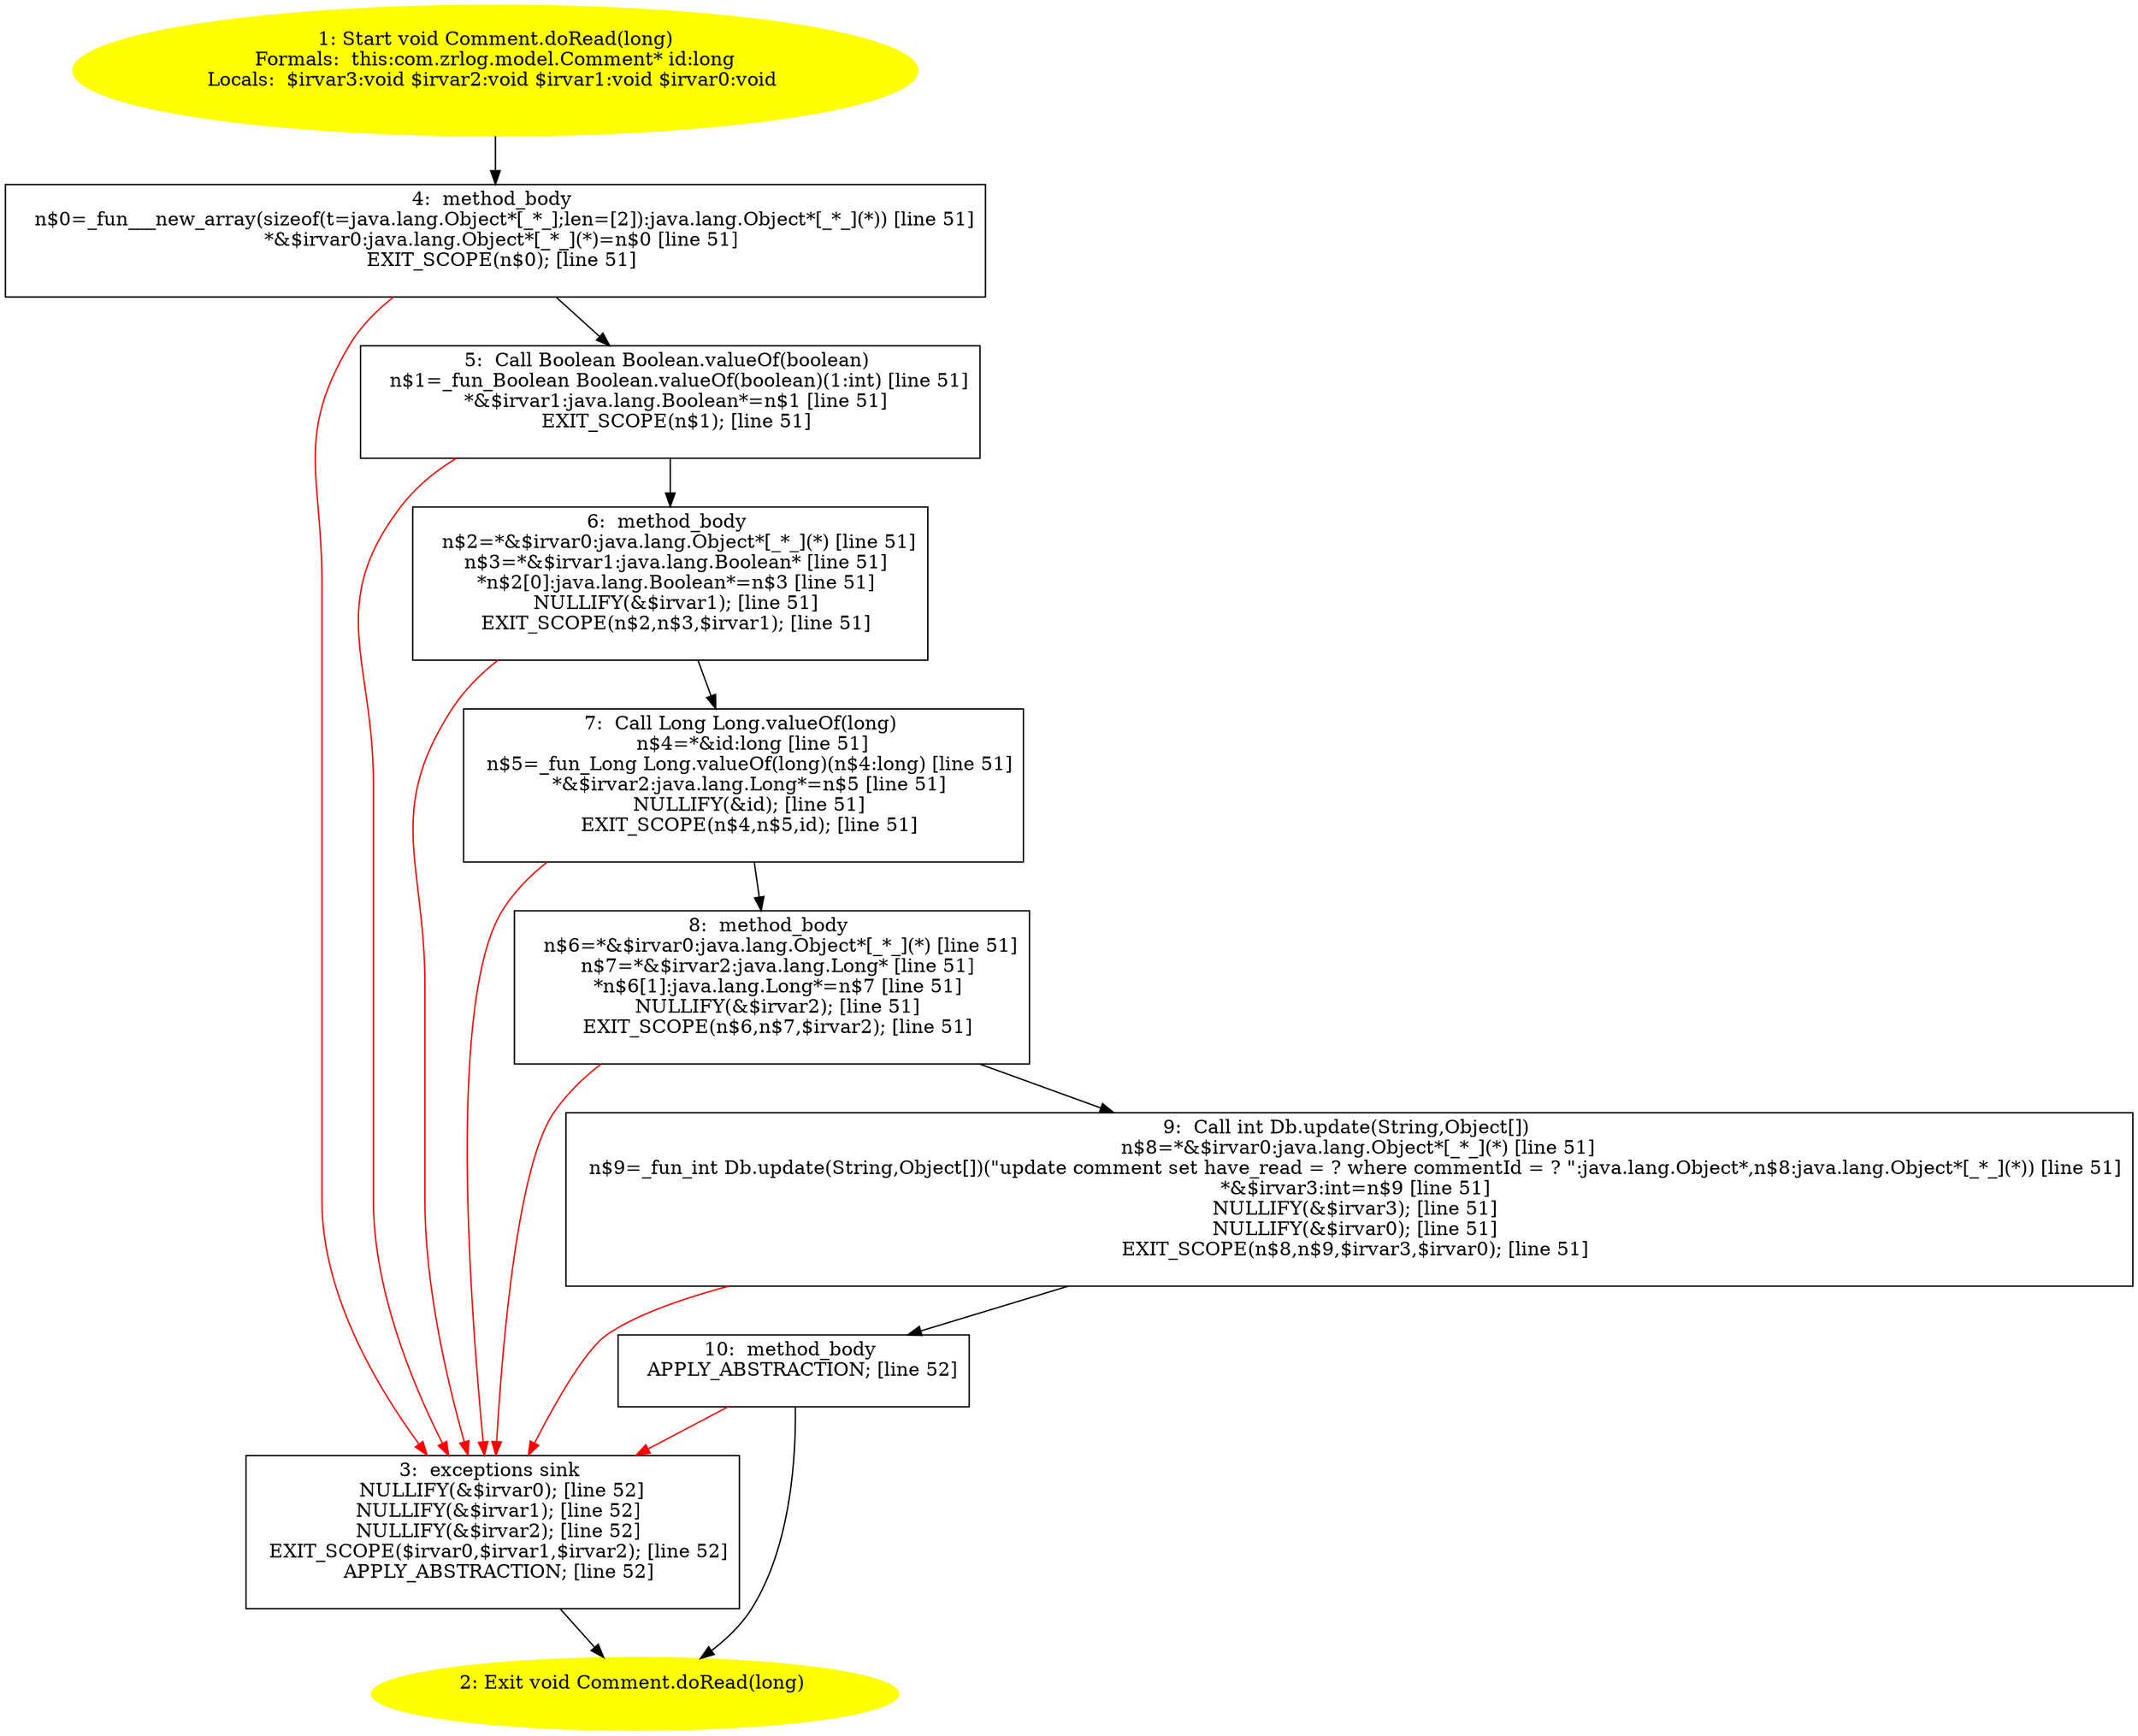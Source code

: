 /* @generated */
digraph cfg {
"com.zrlog.model.Comment.doRead(long):void.a9c3e2b6f9b797921744e849b6e6e861_1" [label="1: Start void Comment.doRead(long)\nFormals:  this:com.zrlog.model.Comment* id:long\nLocals:  $irvar3:void $irvar2:void $irvar1:void $irvar0:void \n  " color=yellow style=filled]
	

	 "com.zrlog.model.Comment.doRead(long):void.a9c3e2b6f9b797921744e849b6e6e861_1" -> "com.zrlog.model.Comment.doRead(long):void.a9c3e2b6f9b797921744e849b6e6e861_4" ;
"com.zrlog.model.Comment.doRead(long):void.a9c3e2b6f9b797921744e849b6e6e861_2" [label="2: Exit void Comment.doRead(long) \n  " color=yellow style=filled]
	

"com.zrlog.model.Comment.doRead(long):void.a9c3e2b6f9b797921744e849b6e6e861_3" [label="3:  exceptions sink \n   NULLIFY(&$irvar0); [line 52]\n  NULLIFY(&$irvar1); [line 52]\n  NULLIFY(&$irvar2); [line 52]\n  EXIT_SCOPE($irvar0,$irvar1,$irvar2); [line 52]\n  APPLY_ABSTRACTION; [line 52]\n " shape="box"]
	

	 "com.zrlog.model.Comment.doRead(long):void.a9c3e2b6f9b797921744e849b6e6e861_3" -> "com.zrlog.model.Comment.doRead(long):void.a9c3e2b6f9b797921744e849b6e6e861_2" ;
"com.zrlog.model.Comment.doRead(long):void.a9c3e2b6f9b797921744e849b6e6e861_4" [label="4:  method_body \n   n$0=_fun___new_array(sizeof(t=java.lang.Object*[_*_];len=[2]):java.lang.Object*[_*_](*)) [line 51]\n  *&$irvar0:java.lang.Object*[_*_](*)=n$0 [line 51]\n  EXIT_SCOPE(n$0); [line 51]\n " shape="box"]
	

	 "com.zrlog.model.Comment.doRead(long):void.a9c3e2b6f9b797921744e849b6e6e861_4" -> "com.zrlog.model.Comment.doRead(long):void.a9c3e2b6f9b797921744e849b6e6e861_5" ;
	 "com.zrlog.model.Comment.doRead(long):void.a9c3e2b6f9b797921744e849b6e6e861_4" -> "com.zrlog.model.Comment.doRead(long):void.a9c3e2b6f9b797921744e849b6e6e861_3" [color="red" ];
"com.zrlog.model.Comment.doRead(long):void.a9c3e2b6f9b797921744e849b6e6e861_5" [label="5:  Call Boolean Boolean.valueOf(boolean) \n   n$1=_fun_Boolean Boolean.valueOf(boolean)(1:int) [line 51]\n  *&$irvar1:java.lang.Boolean*=n$1 [line 51]\n  EXIT_SCOPE(n$1); [line 51]\n " shape="box"]
	

	 "com.zrlog.model.Comment.doRead(long):void.a9c3e2b6f9b797921744e849b6e6e861_5" -> "com.zrlog.model.Comment.doRead(long):void.a9c3e2b6f9b797921744e849b6e6e861_6" ;
	 "com.zrlog.model.Comment.doRead(long):void.a9c3e2b6f9b797921744e849b6e6e861_5" -> "com.zrlog.model.Comment.doRead(long):void.a9c3e2b6f9b797921744e849b6e6e861_3" [color="red" ];
"com.zrlog.model.Comment.doRead(long):void.a9c3e2b6f9b797921744e849b6e6e861_6" [label="6:  method_body \n   n$2=*&$irvar0:java.lang.Object*[_*_](*) [line 51]\n  n$3=*&$irvar1:java.lang.Boolean* [line 51]\n  *n$2[0]:java.lang.Boolean*=n$3 [line 51]\n  NULLIFY(&$irvar1); [line 51]\n  EXIT_SCOPE(n$2,n$3,$irvar1); [line 51]\n " shape="box"]
	

	 "com.zrlog.model.Comment.doRead(long):void.a9c3e2b6f9b797921744e849b6e6e861_6" -> "com.zrlog.model.Comment.doRead(long):void.a9c3e2b6f9b797921744e849b6e6e861_7" ;
	 "com.zrlog.model.Comment.doRead(long):void.a9c3e2b6f9b797921744e849b6e6e861_6" -> "com.zrlog.model.Comment.doRead(long):void.a9c3e2b6f9b797921744e849b6e6e861_3" [color="red" ];
"com.zrlog.model.Comment.doRead(long):void.a9c3e2b6f9b797921744e849b6e6e861_7" [label="7:  Call Long Long.valueOf(long) \n   n$4=*&id:long [line 51]\n  n$5=_fun_Long Long.valueOf(long)(n$4:long) [line 51]\n  *&$irvar2:java.lang.Long*=n$5 [line 51]\n  NULLIFY(&id); [line 51]\n  EXIT_SCOPE(n$4,n$5,id); [line 51]\n " shape="box"]
	

	 "com.zrlog.model.Comment.doRead(long):void.a9c3e2b6f9b797921744e849b6e6e861_7" -> "com.zrlog.model.Comment.doRead(long):void.a9c3e2b6f9b797921744e849b6e6e861_8" ;
	 "com.zrlog.model.Comment.doRead(long):void.a9c3e2b6f9b797921744e849b6e6e861_7" -> "com.zrlog.model.Comment.doRead(long):void.a9c3e2b6f9b797921744e849b6e6e861_3" [color="red" ];
"com.zrlog.model.Comment.doRead(long):void.a9c3e2b6f9b797921744e849b6e6e861_8" [label="8:  method_body \n   n$6=*&$irvar0:java.lang.Object*[_*_](*) [line 51]\n  n$7=*&$irvar2:java.lang.Long* [line 51]\n  *n$6[1]:java.lang.Long*=n$7 [line 51]\n  NULLIFY(&$irvar2); [line 51]\n  EXIT_SCOPE(n$6,n$7,$irvar2); [line 51]\n " shape="box"]
	

	 "com.zrlog.model.Comment.doRead(long):void.a9c3e2b6f9b797921744e849b6e6e861_8" -> "com.zrlog.model.Comment.doRead(long):void.a9c3e2b6f9b797921744e849b6e6e861_9" ;
	 "com.zrlog.model.Comment.doRead(long):void.a9c3e2b6f9b797921744e849b6e6e861_8" -> "com.zrlog.model.Comment.doRead(long):void.a9c3e2b6f9b797921744e849b6e6e861_3" [color="red" ];
"com.zrlog.model.Comment.doRead(long):void.a9c3e2b6f9b797921744e849b6e6e861_9" [label="9:  Call int Db.update(String,Object[]) \n   n$8=*&$irvar0:java.lang.Object*[_*_](*) [line 51]\n  n$9=_fun_int Db.update(String,Object[])(\"update comment set have_read = ? where commentId = ? \":java.lang.Object*,n$8:java.lang.Object*[_*_](*)) [line 51]\n  *&$irvar3:int=n$9 [line 51]\n  NULLIFY(&$irvar3); [line 51]\n  NULLIFY(&$irvar0); [line 51]\n  EXIT_SCOPE(n$8,n$9,$irvar3,$irvar0); [line 51]\n " shape="box"]
	

	 "com.zrlog.model.Comment.doRead(long):void.a9c3e2b6f9b797921744e849b6e6e861_9" -> "com.zrlog.model.Comment.doRead(long):void.a9c3e2b6f9b797921744e849b6e6e861_10" ;
	 "com.zrlog.model.Comment.doRead(long):void.a9c3e2b6f9b797921744e849b6e6e861_9" -> "com.zrlog.model.Comment.doRead(long):void.a9c3e2b6f9b797921744e849b6e6e861_3" [color="red" ];
"com.zrlog.model.Comment.doRead(long):void.a9c3e2b6f9b797921744e849b6e6e861_10" [label="10:  method_body \n   APPLY_ABSTRACTION; [line 52]\n " shape="box"]
	

	 "com.zrlog.model.Comment.doRead(long):void.a9c3e2b6f9b797921744e849b6e6e861_10" -> "com.zrlog.model.Comment.doRead(long):void.a9c3e2b6f9b797921744e849b6e6e861_2" ;
	 "com.zrlog.model.Comment.doRead(long):void.a9c3e2b6f9b797921744e849b6e6e861_10" -> "com.zrlog.model.Comment.doRead(long):void.a9c3e2b6f9b797921744e849b6e6e861_3" [color="red" ];
}
